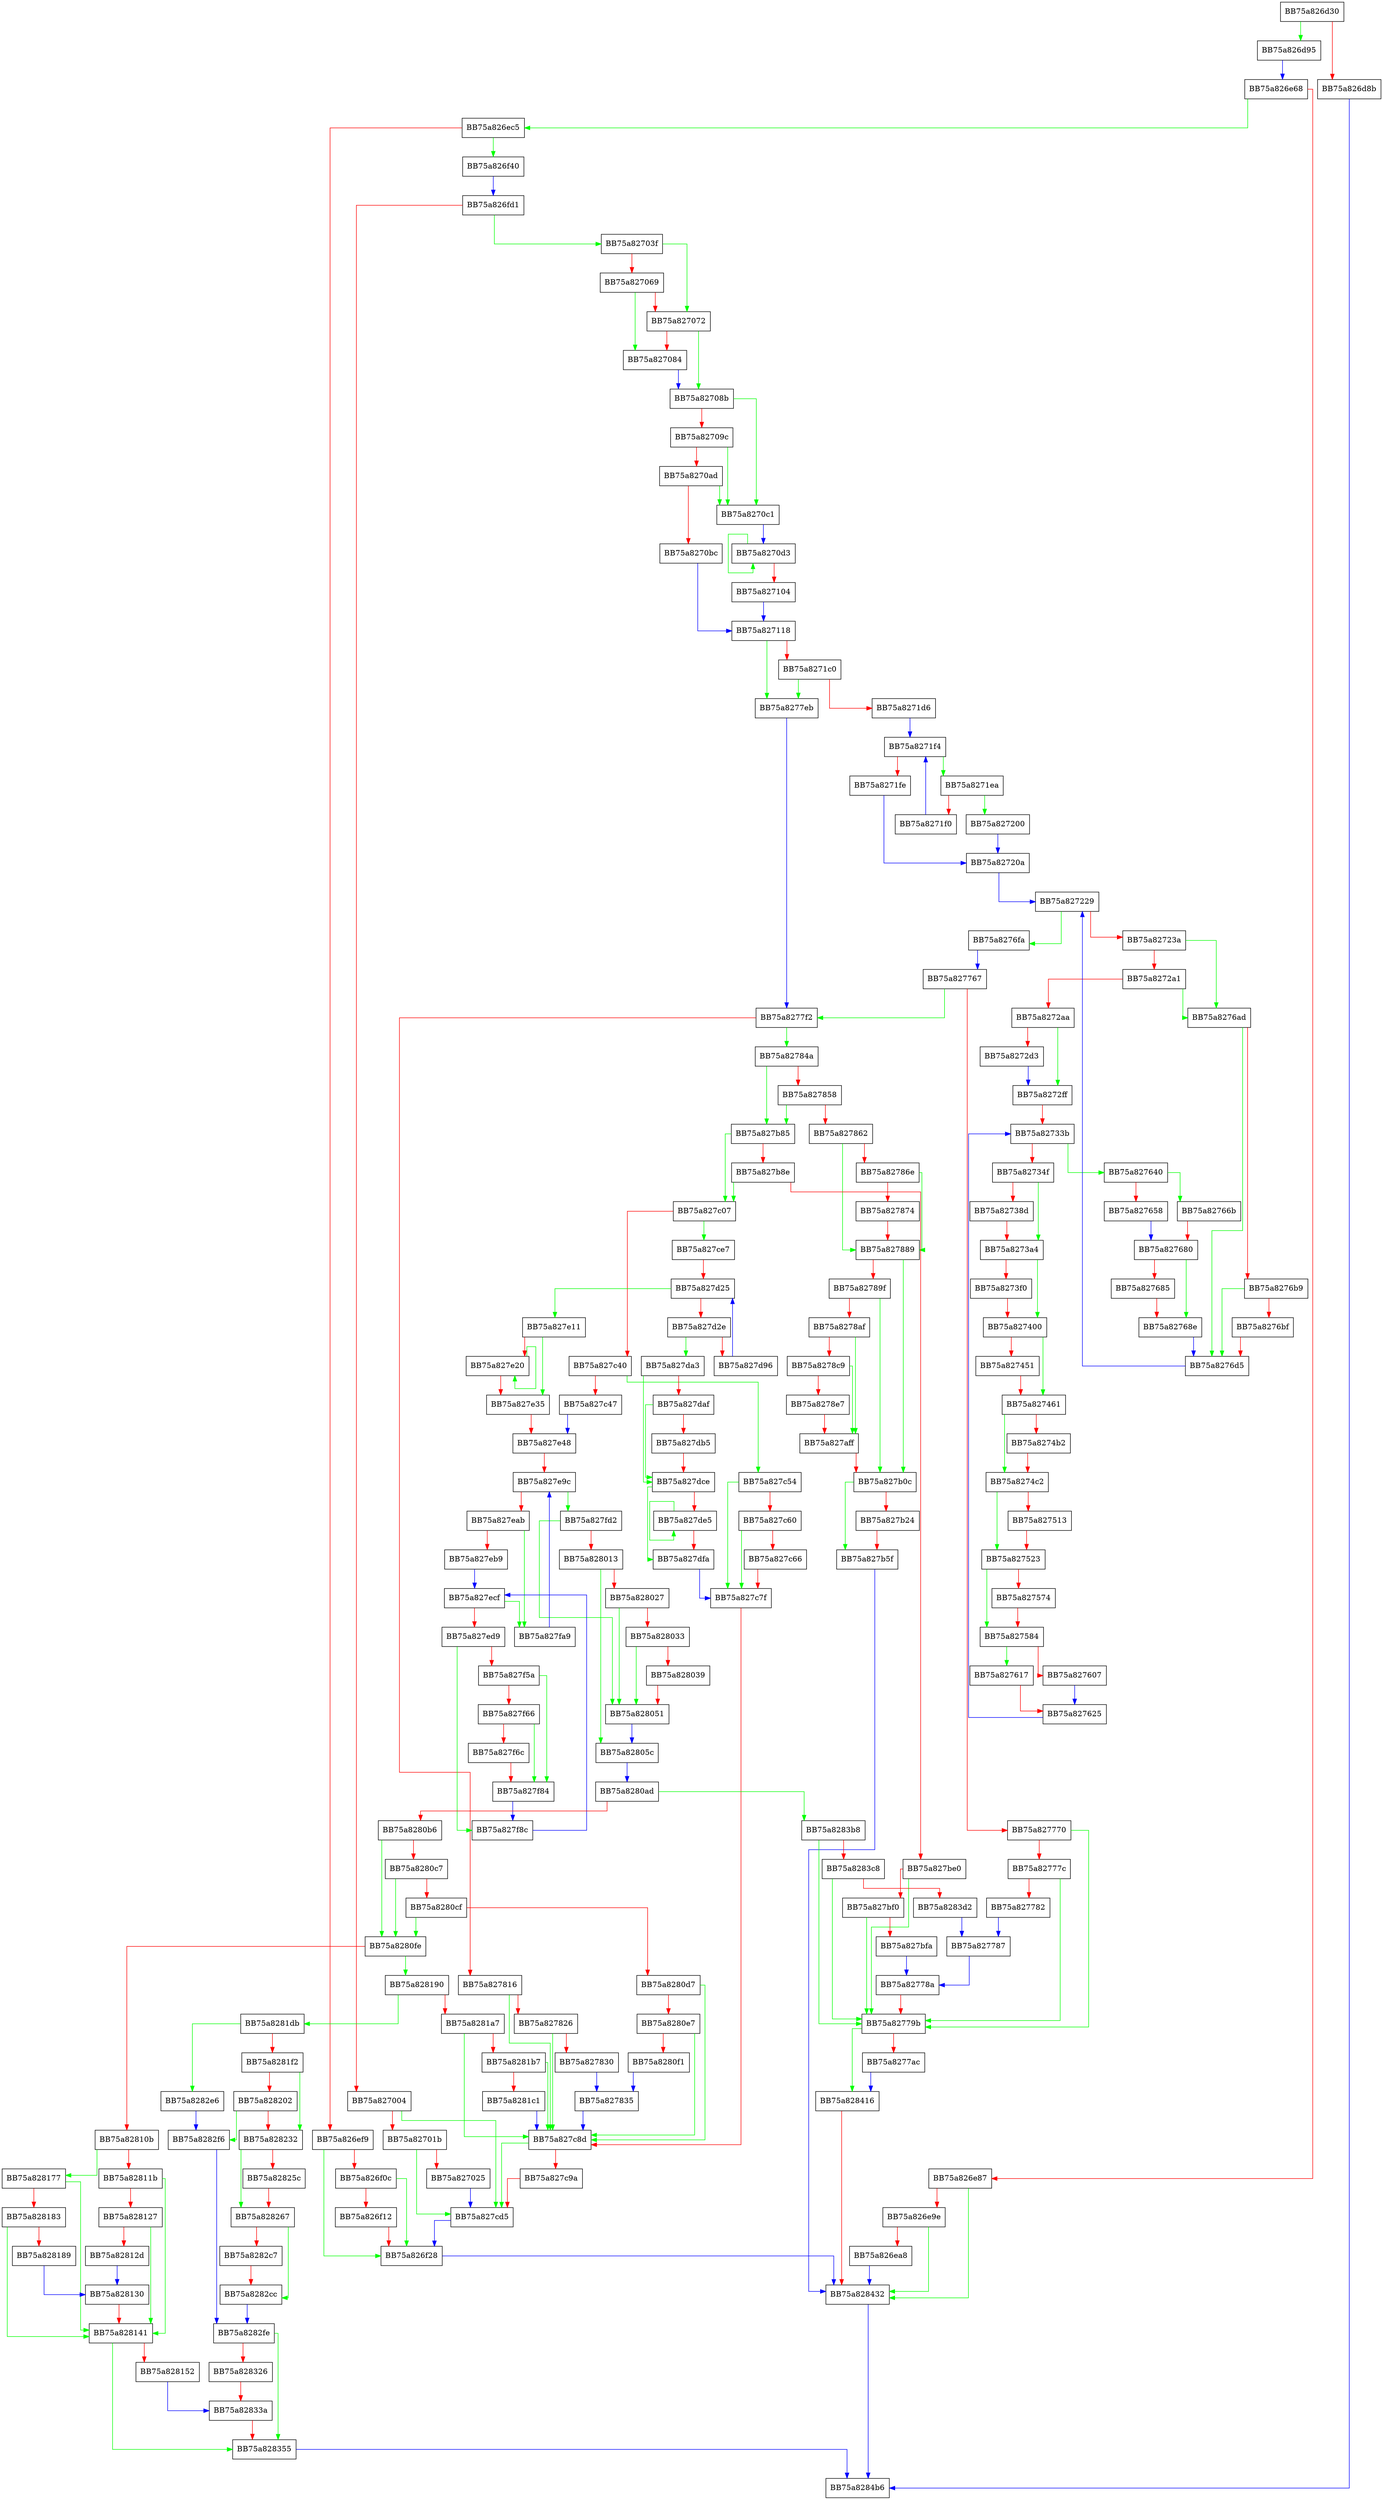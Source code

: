 digraph GenerateBMSpynetReport {
  node [shape="box"];
  graph [splines=ortho];
  BB75a826d30 -> BB75a826d95 [color="green"];
  BB75a826d30 -> BB75a826d8b [color="red"];
  BB75a826d8b -> BB75a8284b6 [color="blue"];
  BB75a826d95 -> BB75a826e68 [color="blue"];
  BB75a826e68 -> BB75a826ec5 [color="green"];
  BB75a826e68 -> BB75a826e87 [color="red"];
  BB75a826e87 -> BB75a828432 [color="green"];
  BB75a826e87 -> BB75a826e9e [color="red"];
  BB75a826e9e -> BB75a828432 [color="green"];
  BB75a826e9e -> BB75a826ea8 [color="red"];
  BB75a826ea8 -> BB75a828432 [color="blue"];
  BB75a826ec5 -> BB75a826f40 [color="green"];
  BB75a826ec5 -> BB75a826ef9 [color="red"];
  BB75a826ef9 -> BB75a826f28 [color="green"];
  BB75a826ef9 -> BB75a826f0c [color="red"];
  BB75a826f0c -> BB75a826f28 [color="green"];
  BB75a826f0c -> BB75a826f12 [color="red"];
  BB75a826f12 -> BB75a826f28 [color="red"];
  BB75a826f28 -> BB75a828432 [color="blue"];
  BB75a826f40 -> BB75a826fd1 [color="blue"];
  BB75a826fd1 -> BB75a82703f [color="green"];
  BB75a826fd1 -> BB75a827004 [color="red"];
  BB75a827004 -> BB75a827cd5 [color="green"];
  BB75a827004 -> BB75a82701b [color="red"];
  BB75a82701b -> BB75a827cd5 [color="green"];
  BB75a82701b -> BB75a827025 [color="red"];
  BB75a827025 -> BB75a827cd5 [color="blue"];
  BB75a82703f -> BB75a827072 [color="green"];
  BB75a82703f -> BB75a827069 [color="red"];
  BB75a827069 -> BB75a827084 [color="green"];
  BB75a827069 -> BB75a827072 [color="red"];
  BB75a827072 -> BB75a82708b [color="green"];
  BB75a827072 -> BB75a827084 [color="red"];
  BB75a827084 -> BB75a82708b [color="blue"];
  BB75a82708b -> BB75a8270c1 [color="green"];
  BB75a82708b -> BB75a82709c [color="red"];
  BB75a82709c -> BB75a8270c1 [color="green"];
  BB75a82709c -> BB75a8270ad [color="red"];
  BB75a8270ad -> BB75a8270c1 [color="green"];
  BB75a8270ad -> BB75a8270bc [color="red"];
  BB75a8270bc -> BB75a827118 [color="blue"];
  BB75a8270c1 -> BB75a8270d3 [color="blue"];
  BB75a8270d3 -> BB75a8270d3 [color="green"];
  BB75a8270d3 -> BB75a827104 [color="red"];
  BB75a827104 -> BB75a827118 [color="blue"];
  BB75a827118 -> BB75a8277eb [color="green"];
  BB75a827118 -> BB75a8271c0 [color="red"];
  BB75a8271c0 -> BB75a8277eb [color="green"];
  BB75a8271c0 -> BB75a8271d6 [color="red"];
  BB75a8271d6 -> BB75a8271f4 [color="blue"];
  BB75a8271ea -> BB75a827200 [color="green"];
  BB75a8271ea -> BB75a8271f0 [color="red"];
  BB75a8271f0 -> BB75a8271f4 [color="blue"];
  BB75a8271f4 -> BB75a8271ea [color="green"];
  BB75a8271f4 -> BB75a8271fe [color="red"];
  BB75a8271fe -> BB75a82720a [color="blue"];
  BB75a827200 -> BB75a82720a [color="blue"];
  BB75a82720a -> BB75a827229 [color="blue"];
  BB75a827229 -> BB75a8276fa [color="green"];
  BB75a827229 -> BB75a82723a [color="red"];
  BB75a82723a -> BB75a8276ad [color="green"];
  BB75a82723a -> BB75a8272a1 [color="red"];
  BB75a8272a1 -> BB75a8276ad [color="green"];
  BB75a8272a1 -> BB75a8272aa [color="red"];
  BB75a8272aa -> BB75a8272ff [color="green"];
  BB75a8272aa -> BB75a8272d3 [color="red"];
  BB75a8272d3 -> BB75a8272ff [color="blue"];
  BB75a8272ff -> BB75a82733b [color="red"];
  BB75a82733b -> BB75a827640 [color="green"];
  BB75a82733b -> BB75a82734f [color="red"];
  BB75a82734f -> BB75a8273a4 [color="green"];
  BB75a82734f -> BB75a82738d [color="red"];
  BB75a82738d -> BB75a8273a4 [color="red"];
  BB75a8273a4 -> BB75a827400 [color="green"];
  BB75a8273a4 -> BB75a8273f0 [color="red"];
  BB75a8273f0 -> BB75a827400 [color="red"];
  BB75a827400 -> BB75a827461 [color="green"];
  BB75a827400 -> BB75a827451 [color="red"];
  BB75a827451 -> BB75a827461 [color="red"];
  BB75a827461 -> BB75a8274c2 [color="green"];
  BB75a827461 -> BB75a8274b2 [color="red"];
  BB75a8274b2 -> BB75a8274c2 [color="red"];
  BB75a8274c2 -> BB75a827523 [color="green"];
  BB75a8274c2 -> BB75a827513 [color="red"];
  BB75a827513 -> BB75a827523 [color="red"];
  BB75a827523 -> BB75a827584 [color="green"];
  BB75a827523 -> BB75a827574 [color="red"];
  BB75a827574 -> BB75a827584 [color="red"];
  BB75a827584 -> BB75a827617 [color="green"];
  BB75a827584 -> BB75a827607 [color="red"];
  BB75a827607 -> BB75a827625 [color="blue"];
  BB75a827617 -> BB75a827625 [color="red"];
  BB75a827625 -> BB75a82733b [color="blue"];
  BB75a827640 -> BB75a82766b [color="green"];
  BB75a827640 -> BB75a827658 [color="red"];
  BB75a827658 -> BB75a827680 [color="blue"];
  BB75a82766b -> BB75a827680 [color="red"];
  BB75a827680 -> BB75a82768e [color="green"];
  BB75a827680 -> BB75a827685 [color="red"];
  BB75a827685 -> BB75a82768e [color="red"];
  BB75a82768e -> BB75a8276d5 [color="blue"];
  BB75a8276ad -> BB75a8276d5 [color="green"];
  BB75a8276ad -> BB75a8276b9 [color="red"];
  BB75a8276b9 -> BB75a8276d5 [color="green"];
  BB75a8276b9 -> BB75a8276bf [color="red"];
  BB75a8276bf -> BB75a8276d5 [color="red"];
  BB75a8276d5 -> BB75a827229 [color="blue"];
  BB75a8276fa -> BB75a827767 [color="blue"];
  BB75a827767 -> BB75a8277f2 [color="green"];
  BB75a827767 -> BB75a827770 [color="red"];
  BB75a827770 -> BB75a82779b [color="green"];
  BB75a827770 -> BB75a82777c [color="red"];
  BB75a82777c -> BB75a82779b [color="green"];
  BB75a82777c -> BB75a827782 [color="red"];
  BB75a827782 -> BB75a827787 [color="blue"];
  BB75a827787 -> BB75a82778a [color="blue"];
  BB75a82778a -> BB75a82779b [color="red"];
  BB75a82779b -> BB75a828416 [color="green"];
  BB75a82779b -> BB75a8277ac [color="red"];
  BB75a8277ac -> BB75a828416 [color="blue"];
  BB75a8277eb -> BB75a8277f2 [color="blue"];
  BB75a8277f2 -> BB75a82784a [color="green"];
  BB75a8277f2 -> BB75a827816 [color="red"];
  BB75a827816 -> BB75a827c8d [color="green"];
  BB75a827816 -> BB75a827826 [color="red"];
  BB75a827826 -> BB75a827c8d [color="green"];
  BB75a827826 -> BB75a827830 [color="red"];
  BB75a827830 -> BB75a827835 [color="blue"];
  BB75a827835 -> BB75a827c8d [color="blue"];
  BB75a82784a -> BB75a827b85 [color="green"];
  BB75a82784a -> BB75a827858 [color="red"];
  BB75a827858 -> BB75a827b85 [color="green"];
  BB75a827858 -> BB75a827862 [color="red"];
  BB75a827862 -> BB75a827889 [color="green"];
  BB75a827862 -> BB75a82786e [color="red"];
  BB75a82786e -> BB75a827889 [color="green"];
  BB75a82786e -> BB75a827874 [color="red"];
  BB75a827874 -> BB75a827889 [color="red"];
  BB75a827889 -> BB75a827b0c [color="green"];
  BB75a827889 -> BB75a82789f [color="red"];
  BB75a82789f -> BB75a827b0c [color="green"];
  BB75a82789f -> BB75a8278af [color="red"];
  BB75a8278af -> BB75a827aff [color="green"];
  BB75a8278af -> BB75a8278c9 [color="red"];
  BB75a8278c9 -> BB75a827aff [color="green"];
  BB75a8278c9 -> BB75a8278e7 [color="red"];
  BB75a8278e7 -> BB75a827aff [color="red"];
  BB75a827aff -> BB75a827b0c [color="red"];
  BB75a827b0c -> BB75a827b5f [color="green"];
  BB75a827b0c -> BB75a827b24 [color="red"];
  BB75a827b24 -> BB75a827b5f [color="red"];
  BB75a827b5f -> BB75a828432 [color="blue"];
  BB75a827b85 -> BB75a827c07 [color="green"];
  BB75a827b85 -> BB75a827b8e [color="red"];
  BB75a827b8e -> BB75a827c07 [color="green"];
  BB75a827b8e -> BB75a827be0 [color="red"];
  BB75a827be0 -> BB75a82779b [color="green"];
  BB75a827be0 -> BB75a827bf0 [color="red"];
  BB75a827bf0 -> BB75a82779b [color="green"];
  BB75a827bf0 -> BB75a827bfa [color="red"];
  BB75a827bfa -> BB75a82778a [color="blue"];
  BB75a827c07 -> BB75a827ce7 [color="green"];
  BB75a827c07 -> BB75a827c40 [color="red"];
  BB75a827c40 -> BB75a827c54 [color="green"];
  BB75a827c40 -> BB75a827c47 [color="red"];
  BB75a827c47 -> BB75a827e48 [color="blue"];
  BB75a827c54 -> BB75a827c7f [color="green"];
  BB75a827c54 -> BB75a827c60 [color="red"];
  BB75a827c60 -> BB75a827c7f [color="green"];
  BB75a827c60 -> BB75a827c66 [color="red"];
  BB75a827c66 -> BB75a827c7f [color="red"];
  BB75a827c7f -> BB75a827c8d [color="red"];
  BB75a827c8d -> BB75a827cd5 [color="green"];
  BB75a827c8d -> BB75a827c9a [color="red"];
  BB75a827c9a -> BB75a827cd5 [color="red"];
  BB75a827cd5 -> BB75a826f28 [color="blue"];
  BB75a827ce7 -> BB75a827d25 [color="red"];
  BB75a827d25 -> BB75a827e11 [color="green"];
  BB75a827d25 -> BB75a827d2e [color="red"];
  BB75a827d2e -> BB75a827da3 [color="green"];
  BB75a827d2e -> BB75a827d96 [color="red"];
  BB75a827d96 -> BB75a827d25 [color="blue"];
  BB75a827da3 -> BB75a827dce [color="green"];
  BB75a827da3 -> BB75a827daf [color="red"];
  BB75a827daf -> BB75a827dce [color="green"];
  BB75a827daf -> BB75a827db5 [color="red"];
  BB75a827db5 -> BB75a827dce [color="red"];
  BB75a827dce -> BB75a827dfa [color="green"];
  BB75a827dce -> BB75a827de5 [color="red"];
  BB75a827de5 -> BB75a827de5 [color="green"];
  BB75a827de5 -> BB75a827dfa [color="red"];
  BB75a827dfa -> BB75a827c7f [color="blue"];
  BB75a827e11 -> BB75a827e35 [color="green"];
  BB75a827e11 -> BB75a827e20 [color="red"];
  BB75a827e20 -> BB75a827e20 [color="green"];
  BB75a827e20 -> BB75a827e35 [color="red"];
  BB75a827e35 -> BB75a827e48 [color="red"];
  BB75a827e48 -> BB75a827e9c [color="red"];
  BB75a827e9c -> BB75a827fd2 [color="green"];
  BB75a827e9c -> BB75a827eab [color="red"];
  BB75a827eab -> BB75a827fa9 [color="green"];
  BB75a827eab -> BB75a827eb9 [color="red"];
  BB75a827eb9 -> BB75a827ecf [color="blue"];
  BB75a827ecf -> BB75a827fa9 [color="green"];
  BB75a827ecf -> BB75a827ed9 [color="red"];
  BB75a827ed9 -> BB75a827f8c [color="green"];
  BB75a827ed9 -> BB75a827f5a [color="red"];
  BB75a827f5a -> BB75a827f84 [color="green"];
  BB75a827f5a -> BB75a827f66 [color="red"];
  BB75a827f66 -> BB75a827f84 [color="green"];
  BB75a827f66 -> BB75a827f6c [color="red"];
  BB75a827f6c -> BB75a827f84 [color="red"];
  BB75a827f84 -> BB75a827f8c [color="blue"];
  BB75a827f8c -> BB75a827ecf [color="blue"];
  BB75a827fa9 -> BB75a827e9c [color="blue"];
  BB75a827fd2 -> BB75a828051 [color="green"];
  BB75a827fd2 -> BB75a828013 [color="red"];
  BB75a828013 -> BB75a82805c [color="green"];
  BB75a828013 -> BB75a828027 [color="red"];
  BB75a828027 -> BB75a828051 [color="green"];
  BB75a828027 -> BB75a828033 [color="red"];
  BB75a828033 -> BB75a828051 [color="green"];
  BB75a828033 -> BB75a828039 [color="red"];
  BB75a828039 -> BB75a828051 [color="red"];
  BB75a828051 -> BB75a82805c [color="blue"];
  BB75a82805c -> BB75a8280ad [color="blue"];
  BB75a8280ad -> BB75a8283b8 [color="green"];
  BB75a8280ad -> BB75a8280b6 [color="red"];
  BB75a8280b6 -> BB75a8280fe [color="green"];
  BB75a8280b6 -> BB75a8280c7 [color="red"];
  BB75a8280c7 -> BB75a8280fe [color="green"];
  BB75a8280c7 -> BB75a8280cf [color="red"];
  BB75a8280cf -> BB75a8280fe [color="green"];
  BB75a8280cf -> BB75a8280d7 [color="red"];
  BB75a8280d7 -> BB75a827c8d [color="green"];
  BB75a8280d7 -> BB75a8280e7 [color="red"];
  BB75a8280e7 -> BB75a827c8d [color="green"];
  BB75a8280e7 -> BB75a8280f1 [color="red"];
  BB75a8280f1 -> BB75a827835 [color="blue"];
  BB75a8280fe -> BB75a828190 [color="green"];
  BB75a8280fe -> BB75a82810b [color="red"];
  BB75a82810b -> BB75a828177 [color="green"];
  BB75a82810b -> BB75a82811b [color="red"];
  BB75a82811b -> BB75a828141 [color="green"];
  BB75a82811b -> BB75a828127 [color="red"];
  BB75a828127 -> BB75a828141 [color="green"];
  BB75a828127 -> BB75a82812d [color="red"];
  BB75a82812d -> BB75a828130 [color="blue"];
  BB75a828130 -> BB75a828141 [color="red"];
  BB75a828141 -> BB75a828355 [color="green"];
  BB75a828141 -> BB75a828152 [color="red"];
  BB75a828152 -> BB75a82833a [color="blue"];
  BB75a828177 -> BB75a828141 [color="green"];
  BB75a828177 -> BB75a828183 [color="red"];
  BB75a828183 -> BB75a828141 [color="green"];
  BB75a828183 -> BB75a828189 [color="red"];
  BB75a828189 -> BB75a828130 [color="blue"];
  BB75a828190 -> BB75a8281db [color="green"];
  BB75a828190 -> BB75a8281a7 [color="red"];
  BB75a8281a7 -> BB75a827c8d [color="green"];
  BB75a8281a7 -> BB75a8281b7 [color="red"];
  BB75a8281b7 -> BB75a827c8d [color="green"];
  BB75a8281b7 -> BB75a8281c1 [color="red"];
  BB75a8281c1 -> BB75a827c8d [color="blue"];
  BB75a8281db -> BB75a8282e6 [color="green"];
  BB75a8281db -> BB75a8281f2 [color="red"];
  BB75a8281f2 -> BB75a828232 [color="green"];
  BB75a8281f2 -> BB75a828202 [color="red"];
  BB75a828202 -> BB75a8282f6 [color="green"];
  BB75a828202 -> BB75a828232 [color="red"];
  BB75a828232 -> BB75a828267 [color="green"];
  BB75a828232 -> BB75a82825c [color="red"];
  BB75a82825c -> BB75a828267 [color="red"];
  BB75a828267 -> BB75a8282cc [color="green"];
  BB75a828267 -> BB75a8282c7 [color="red"];
  BB75a8282c7 -> BB75a8282cc [color="red"];
  BB75a8282cc -> BB75a8282fe [color="blue"];
  BB75a8282e6 -> BB75a8282f6 [color="blue"];
  BB75a8282f6 -> BB75a8282fe [color="blue"];
  BB75a8282fe -> BB75a828355 [color="green"];
  BB75a8282fe -> BB75a828326 [color="red"];
  BB75a828326 -> BB75a82833a [color="red"];
  BB75a82833a -> BB75a828355 [color="red"];
  BB75a828355 -> BB75a8284b6 [color="blue"];
  BB75a8283b8 -> BB75a82779b [color="green"];
  BB75a8283b8 -> BB75a8283c8 [color="red"];
  BB75a8283c8 -> BB75a82779b [color="green"];
  BB75a8283c8 -> BB75a8283d2 [color="red"];
  BB75a8283d2 -> BB75a827787 [color="blue"];
  BB75a828416 -> BB75a828432 [color="red"];
  BB75a828432 -> BB75a8284b6 [color="blue"];
}